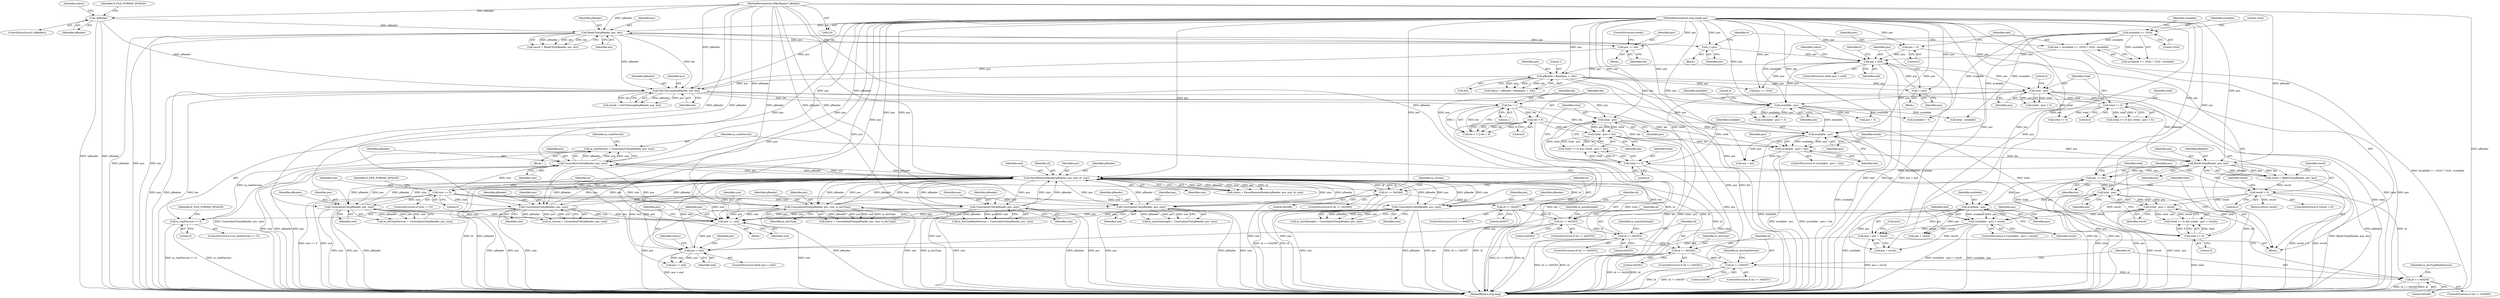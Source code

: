 digraph "0_Android_cc274e2abe8b2a6698a5c47d8aa4bb45f1f9538d_32@API" {
"1000411" [label="(Call,m_readVersion = UnserializeUInt(pReader, pos, size))"];
"1000413" [label="(Call,UnserializeUInt(pReader, pos, size))"];
"1000370" [label="(Call,ParseElementHeader(pReader, pos, end, id, size))"];
"1000395" [label="(Call,UnserializeUInt(pReader, pos, size))"];
"1000125" [label="(MethodParameterIn,IMkvReader* pReader)"];
"1000126" [label="(MethodParameterIn,long long& pos)"];
"1000383" [label="(Call,size == 0)"];
"1000488" [label="(Call,UnserializeUInt(pReader, pos, size))"];
"1000471" [label="(Call,UnserializeString(pReader, pos, size, m_docType))"];
"1000506" [label="(Call,UnserializeUInt(pReader, pos, size))"];
"1000449" [label="(Call,UnserializeUInt(pReader, pos, size))"];
"1000431" [label="(Call,UnserializeUInt(pReader, pos, size))"];
"1000320" [label="(Call,ReadUInt(pReader, pos, len))"];
"1000270" [label="(Call,GetUIntLength(pReader, pos, len))"];
"1000129" [label="(Call,!pReader)"];
"1000245" [label="(Call,ReadUInt(pReader, pos, len))"];
"1000233" [label="(Call,available - pos)"];
"1000156" [label="(Call,available >= 1024)"];
"1000225" [label="(Call,total - pos)"];
"1000221" [label="(Call,total >= 0)"];
"1000168" [label="(Call,pos < end)"];
"1000264" [label="(Call,++pos)"];
"1000190" [label="(Call,++pos)"];
"1000174" [label="(Call,pReader->Read(pos, 1, &b))"];
"1000149" [label="(Call,pos = 0)"];
"1000153" [label="(Call,end = (available >= 1024) ? 1024 : available)"];
"1000260" [label="(Call,pos += len)"];
"1000310" [label="(Call,available - pos)"];
"1000302" [label="(Call,total - pos)"];
"1000298" [label="(Call,total >= 0)"];
"1000309" [label="(Call,(available - pos) < len)"];
"1000291" [label="(Call,len > 8)"];
"1000288" [label="(Call,len < 1)"];
"1000301" [label="(Call,(total - pos) < len)"];
"1000362" [label="(Call,pos < end)"];
"1000516" [label="(Call,pos += size)"];
"1000347" [label="(Call,available - pos)"];
"1000330" [label="(Call,pos += len)"];
"1000339" [label="(Call,total - pos)"];
"1000335" [label="(Call,total >= 0)"];
"1000355" [label="(Call,end = pos + result)"];
"1000346" [label="(Call,(available - pos) < result)"];
"1000325" [label="(Call,result < 0)"];
"1000318" [label="(Call,result = ReadUInt(pReader, pos, len))"];
"1000338" [label="(Call,(total - pos) < result)"];
"1000482" [label="(Call,id == 0x0287)"];
"1000461" [label="(Call,id == 0x0282)"];
"1000443" [label="(Call,id == 0x02F3)"];
"1000425" [label="(Call,id == 0x02F2)"];
"1000407" [label="(Call,id == 0x02F7)"];
"1000389" [label="(Call,id == 0x0286)"];
"1000500" [label="(Call,id == 0x0285)"];
"1000418" [label="(Call,m_readVersion <= 0)"];
"1000365" [label="(Block,)"];
"1000265" [label="(Identifier,pos)"];
"1000326" [label="(Identifier,result)"];
"1000482" [label="(Call,id == 0x0287)"];
"1000382" [label="(ControlStructure,if (size == 0))"];
"1000391" [label="(Literal,0x0286)"];
"1000308" [label="(ControlStructure,if ((available - pos) < len))"];
"1000509" [label="(Identifier,size)"];
"1000243" [label="(Call,result = ReadUInt(pReader, pos, len))"];
"1000235" [label="(Identifier,pos)"];
"1000340" [label="(Identifier,total)"];
"1000469" [label="(Call,status = UnserializeString(pReader, pos, size, m_docType))"];
"1000288" [label="(Call,len < 1)"];
"1000298" [label="(Call,total >= 0)"];
"1000375" [label="(Identifier,size)"];
"1000371" [label="(Identifier,pReader)"];
"1000449" [label="(Call,UnserializeUInt(pReader, pos, size))"];
"1000475" [label="(Identifier,m_docType)"];
"1000127" [label="(Block,)"];
"1000451" [label="(Identifier,pos)"];
"1000506" [label="(Call,UnserializeUInt(pReader, pos, size))"];
"1000293" [label="(Literal,8)"];
"1000362" [label="(Call,pos < end)"];
"1000363" [label="(Identifier,pos)"];
"1000500" [label="(Call,id == 0x0285)"];
"1000191" [label="(Identifier,pos)"];
"1000304" [label="(Identifier,pos)"];
"1000487" [label="(Identifier,m_docTypeVersion)"];
"1000137" [label="(Identifier,status)"];
"1000176" [label="(Literal,1)"];
"1000345" [label="(ControlStructure,if ((available - pos) < result))"];
"1000383" [label="(Call,size == 0)"];
"1000128" [label="(ControlStructure,if (!pReader))"];
"1000505" [label="(Identifier,m_docTypeReadVersion)"];
"1000175" [label="(Identifier,pos)"];
"1000352" [label="(Call,pos + result)"];
"1000158" [label="(Literal,1024)"];
"1000313" [label="(Identifier,len)"];
"1000415" [label="(Identifier,pos)"];
"1000336" [label="(Identifier,total)"];
"1000360" [label="(Call,Init())"];
"1000271" [label="(Identifier,pReader)"];
"1000330" [label="(Call,pos += len)"];
"1000444" [label="(Identifier,id)"];
"1000491" [label="(Identifier,size)"];
"1000154" [label="(Identifier,end)"];
"1000162" [label="(Block,)"];
"1000328" [label="(Return,return result;)"];
"1000309" [label="(Call,(available - pos) < len)"];
"1000517" [label="(Identifier,pos)"];
"1000153" [label="(Call,end = (available >= 1024) ? 1024 : available)"];
"1000290" [label="(Literal,1)"];
"1000433" [label="(Identifier,pos)"];
"1000361" [label="(ControlStructure,while (pos < end))"];
"1000226" [label="(Identifier,total)"];
"1000418" [label="(Call,m_readVersion <= 0)"];
"1000466" [label="(Identifier,m_docType)"];
"1000504" [label="(Call,m_docTypeReadVersion = UnserializeUInt(pReader, pos, size))"];
"1000502" [label="(Literal,0x0285)"];
"1000125" [label="(MethodParameterIn,IMkvReader* pReader)"];
"1000302" [label="(Call,total - pos)"];
"1000461" [label="(Call,id == 0x0282)"];
"1000232" [label="(Call,(available - pos) < 5)"];
"1000297" [label="(Call,(total >= 0) && ((total - pos) < len))"];
"1000356" [label="(Identifier,end)"];
"1000205" [label="(Call,total >= 0)"];
"1000174" [label="(Call,pReader->Read(pos, 1, &b))"];
"1000413" [label="(Call,UnserializeUInt(pReader, pos, size))"];
"1000236" [label="(Literal,5)"];
"1000311" [label="(Identifier,available)"];
"1000319" [label="(Identifier,result)"];
"1000422" [label="(Identifier,E_FILE_FORMAT_INVALID)"];
"1000323" [label="(Identifier,len)"];
"1000173" [label="(Identifier,status)"];
"1000432" [label="(Identifier,pReader)"];
"1000346" [label="(Call,(available - pos) < result)"];
"1000322" [label="(Identifier,pos)"];
"1000483" [label="(Identifier,id)"];
"1000150" [label="(Identifier,pos)"];
"1000434" [label="(Identifier,size)"];
"1000389" [label="(Call,id == 0x0286)"];
"1000370" [label="(Call,ParseElementHeader(pReader, pos, end, id, size))"];
"1000227" [label="(Identifier,pos)"];
"1000450" [label="(Identifier,pReader)"];
"1000216" [label="(Call,available + 5)"];
"1000159" [label="(Literal,1024)"];
"1000349" [label="(Identifier,pos)"];
"1000246" [label="(Identifier,pReader)"];
"1000165" [label="(Identifier,b)"];
"1000238" [label="(Call,pos + 5)"];
"1000224" [label="(Call,(total - pos) < 5)"];
"1000222" [label="(Identifier,total)"];
"1000172" [label="(Call,status = pReader->Read(pos, 1, &b))"];
"1000259" [label="(Block,)"];
"1000353" [label="(Identifier,pos)"];
"1000481" [label="(ControlStructure,if (id == 0x0287))"];
"1000499" [label="(ControlStructure,if (id == 0x0285))"];
"1000234" [label="(Identifier,available)"];
"1000209" [label="(Call,total - available)"];
"1000329" [label="(Identifier,result)"];
"1000357" [label="(Call,pos + result)"];
"1000393" [label="(Call,m_version = UnserializeUInt(pReader, pos, size))"];
"1000169" [label="(Identifier,pos)"];
"1000160" [label="(Identifier,available)"];
"1000521" [label="(Identifier,pos)"];
"1000430" [label="(Identifier,m_maxIdLength)"];
"1000126" [label="(MethodParameterIn,long long& pos)"];
"1000373" [label="(Identifier,end)"];
"1000474" [label="(Identifier,size)"];
"1000132" [label="(Identifier,E_FILE_FORMAT_INVALID)"];
"1000448" [label="(Identifier,m_maxSizeLength)"];
"1000292" [label="(Identifier,len)"];
"1000488" [label="(Call,UnserializeUInt(pReader, pos, size))"];
"1000417" [label="(ControlStructure,if (m_readVersion <= 0))"];
"1000324" [label="(ControlStructure,if (result < 0))"];
"1000268" [label="(Call,result = GetUIntLength(pReader, pos, len))"];
"1000130" [label="(Identifier,pReader)"];
"1000385" [label="(Literal,0)"];
"1000312" [label="(Identifier,pos)"];
"1000463" [label="(Literal,0x0282)"];
"1000443" [label="(Call,id == 0x02F3)"];
"1000507" [label="(Identifier,pReader)"];
"1000395" [label="(Call,UnserializeUInt(pReader, pos, size))"];
"1000368" [label="(Call,status = ParseElementHeader(pReader, pos, end, id, size))"];
"1000355" [label="(Call,end = pos + result)"];
"1000486" [label="(Call,m_docTypeVersion = UnserializeUInt(pReader, pos, size))"];
"1000315" [label="(Call,pos + len)"];
"1000221" [label="(Call,total >= 0)"];
"1000151" [label="(Literal,0)"];
"1000299" [label="(Identifier,total)"];
"1000264" [label="(Call,++pos)"];
"1000332" [label="(Identifier,len)"];
"1000425" [label="(Call,id == 0x02F2)"];
"1000374" [label="(Identifier,id)"];
"1000325" [label="(Call,result < 0)"];
"1000270" [label="(Call,GetUIntLength(pReader, pos, len))"];
"1000426" [label="(Identifier,id)"];
"1000396" [label="(Identifier,pReader)"];
"1000431" [label="(Call,UnserializeUInt(pReader, pos, size))"];
"1000520" [label="(Call,pos != end)"];
"1000407" [label="(Call,id == 0x02F7)"];
"1000387" [label="(Identifier,E_FILE_FORMAT_INVALID)"];
"1000129" [label="(Call,!pReader)"];
"1000516" [label="(Call,pos += size)"];
"1000411" [label="(Call,m_readVersion = UnserializeUInt(pReader, pos, size))"];
"1000190" [label="(Call,++pos)"];
"1000300" [label="(Literal,0)"];
"1000342" [label="(Identifier,result)"];
"1000408" [label="(Identifier,id)"];
"1000320" [label="(Call,ReadUInt(pReader, pos, len))"];
"1000156" [label="(Call,available >= 1024)"];
"1000419" [label="(Identifier,m_readVersion)"];
"1000406" [label="(ControlStructure,if (id == 0x02F7))"];
"1000272" [label="(Identifier,pos)"];
"1000263" [label="(ControlStructure,break;)"];
"1000489" [label="(Identifier,pReader)"];
"1000335" [label="(Call,total >= 0)"];
"1000198" [label="(Call,pos >= 1024)"];
"1000310" [label="(Call,available - pos)"];
"1000348" [label="(Identifier,available)"];
"1000334" [label="(Call,(total >= 0) && ((total - pos) < result))"];
"1000442" [label="(ControlStructure,if (id == 0x02F3))"];
"1000364" [label="(Identifier,end)"];
"1000501" [label="(Identifier,id)"];
"1000177" [label="(Call,&b)"];
"1000233" [label="(Call,available - pos)"];
"1000397" [label="(Identifier,pos)"];
"1000155" [label="(Call,(available >= 1024) ? 1024 : available)"];
"1000171" [label="(Block,)"];
"1000316" [label="(Identifier,pos)"];
"1000462" [label="(Identifier,id)"];
"1000429" [label="(Call,m_maxIdLength = UnserializeUInt(pReader, pos, size))"];
"1000248" [label="(Identifier,len)"];
"1000460" [label="(ControlStructure,if (id == 0x0282))"];
"1000338" [label="(Call,(total - pos) < result)"];
"1000305" [label="(Identifier,len)"];
"1000452" [label="(Identifier,size)"];
"1000327" [label="(Literal,0)"];
"1000420" [label="(Literal,0)"];
"1000471" [label="(Call,UnserializeString(pReader, pos, size, m_docType))"];
"1000247" [label="(Identifier,pos)"];
"1000220" [label="(Call,(total >= 0) && ((total - pos) < 5))"];
"1000394" [label="(Identifier,m_version)"];
"1000410" [label="(Block,)"];
"1000170" [label="(Identifier,end)"];
"1000291" [label="(Call,len > 8)"];
"1000223" [label="(Literal,0)"];
"1000303" [label="(Identifier,total)"];
"1000157" [label="(Identifier,available)"];
"1000347" [label="(Call,available - pos)"];
"1000167" [label="(ControlStructure,while (pos < end))"];
"1000447" [label="(Call,m_maxSizeLength = UnserializeUInt(pReader, pos, size))"];
"1000194" [label="(Identifier,b)"];
"1000225" [label="(Call,total - pos)"];
"1000369" [label="(Identifier,status)"];
"1000527" [label="(MethodReturn,long long)"];
"1000424" [label="(ControlStructure,if (id == 0x02F2))"];
"1000260" [label="(Call,pos += len)"];
"1000427" [label="(Literal,0x02F2)"];
"1000398" [label="(Identifier,size)"];
"1000168" [label="(Call,pos < end)"];
"1000262" [label="(Identifier,len)"];
"1000318" [label="(Call,result = ReadUInt(pReader, pos, len))"];
"1000301" [label="(Call,(total - pos) < len)"];
"1000390" [label="(Identifier,id)"];
"1000388" [label="(ControlStructure,if (id == 0x0286))"];
"1000149" [label="(Call,pos = 0)"];
"1000287" [label="(Call,len < 1 || len > 8)"];
"1000339" [label="(Call,total - pos)"];
"1000350" [label="(Identifier,result)"];
"1000228" [label="(Literal,5)"];
"1000273" [label="(Identifier,len)"];
"1000289" [label="(Identifier,len)"];
"1000472" [label="(Identifier,pReader)"];
"1000372" [label="(Identifier,pos)"];
"1000337" [label="(Literal,0)"];
"1000414" [label="(Identifier,pReader)"];
"1000261" [label="(Identifier,pos)"];
"1000321" [label="(Identifier,pReader)"];
"1000341" [label="(Identifier,pos)"];
"1000245" [label="(Call,ReadUInt(pReader, pos, len))"];
"1000384" [label="(Identifier,size)"];
"1000518" [label="(Identifier,size)"];
"1000445" [label="(Literal,0x02F3)"];
"1000508" [label="(Identifier,pos)"];
"1000331" [label="(Identifier,pos)"];
"1000484" [label="(Literal,0x0287)"];
"1000416" [label="(Identifier,size)"];
"1000412" [label="(Identifier,m_readVersion)"];
"1000473" [label="(Identifier,pos)"];
"1000409" [label="(Literal,0x02F7)"];
"1000490" [label="(Identifier,pos)"];
"1000411" -> "1000410"  [label="AST: "];
"1000411" -> "1000413"  [label="CFG: "];
"1000412" -> "1000411"  [label="AST: "];
"1000413" -> "1000411"  [label="AST: "];
"1000419" -> "1000411"  [label="CFG: "];
"1000411" -> "1000527"  [label="DDG: UnserializeUInt(pReader, pos, size)"];
"1000413" -> "1000411"  [label="DDG: pReader"];
"1000413" -> "1000411"  [label="DDG: pos"];
"1000413" -> "1000411"  [label="DDG: size"];
"1000411" -> "1000418"  [label="DDG: m_readVersion"];
"1000413" -> "1000416"  [label="CFG: "];
"1000414" -> "1000413"  [label="AST: "];
"1000415" -> "1000413"  [label="AST: "];
"1000416" -> "1000413"  [label="AST: "];
"1000413" -> "1000527"  [label="DDG: pReader"];
"1000413" -> "1000527"  [label="DDG: size"];
"1000413" -> "1000527"  [label="DDG: pos"];
"1000413" -> "1000370"  [label="DDG: pReader"];
"1000413" -> "1000370"  [label="DDG: size"];
"1000370" -> "1000413"  [label="DDG: pReader"];
"1000370" -> "1000413"  [label="DDG: pos"];
"1000125" -> "1000413"  [label="DDG: pReader"];
"1000126" -> "1000413"  [label="DDG: pos"];
"1000383" -> "1000413"  [label="DDG: size"];
"1000413" -> "1000516"  [label="DDG: size"];
"1000413" -> "1000516"  [label="DDG: pos"];
"1000370" -> "1000368"  [label="AST: "];
"1000370" -> "1000375"  [label="CFG: "];
"1000371" -> "1000370"  [label="AST: "];
"1000372" -> "1000370"  [label="AST: "];
"1000373" -> "1000370"  [label="AST: "];
"1000374" -> "1000370"  [label="AST: "];
"1000375" -> "1000370"  [label="AST: "];
"1000368" -> "1000370"  [label="CFG: "];
"1000370" -> "1000527"  [label="DDG: size"];
"1000370" -> "1000527"  [label="DDG: end"];
"1000370" -> "1000527"  [label="DDG: pos"];
"1000370" -> "1000527"  [label="DDG: id"];
"1000370" -> "1000527"  [label="DDG: pReader"];
"1000370" -> "1000362"  [label="DDG: end"];
"1000370" -> "1000368"  [label="DDG: end"];
"1000370" -> "1000368"  [label="DDG: pReader"];
"1000370" -> "1000368"  [label="DDG: size"];
"1000370" -> "1000368"  [label="DDG: pos"];
"1000370" -> "1000368"  [label="DDG: id"];
"1000395" -> "1000370"  [label="DDG: pReader"];
"1000395" -> "1000370"  [label="DDG: size"];
"1000488" -> "1000370"  [label="DDG: pReader"];
"1000488" -> "1000370"  [label="DDG: size"];
"1000471" -> "1000370"  [label="DDG: pReader"];
"1000471" -> "1000370"  [label="DDG: size"];
"1000506" -> "1000370"  [label="DDG: pReader"];
"1000506" -> "1000370"  [label="DDG: size"];
"1000449" -> "1000370"  [label="DDG: pReader"];
"1000449" -> "1000370"  [label="DDG: size"];
"1000431" -> "1000370"  [label="DDG: pReader"];
"1000431" -> "1000370"  [label="DDG: size"];
"1000320" -> "1000370"  [label="DDG: pReader"];
"1000125" -> "1000370"  [label="DDG: pReader"];
"1000362" -> "1000370"  [label="DDG: pos"];
"1000362" -> "1000370"  [label="DDG: end"];
"1000126" -> "1000370"  [label="DDG: pos"];
"1000482" -> "1000370"  [label="DDG: id"];
"1000407" -> "1000370"  [label="DDG: id"];
"1000425" -> "1000370"  [label="DDG: id"];
"1000500" -> "1000370"  [label="DDG: id"];
"1000389" -> "1000370"  [label="DDG: id"];
"1000461" -> "1000370"  [label="DDG: id"];
"1000443" -> "1000370"  [label="DDG: id"];
"1000383" -> "1000370"  [label="DDG: size"];
"1000370" -> "1000383"  [label="DDG: size"];
"1000370" -> "1000389"  [label="DDG: id"];
"1000370" -> "1000395"  [label="DDG: pReader"];
"1000370" -> "1000395"  [label="DDG: pos"];
"1000370" -> "1000431"  [label="DDG: pReader"];
"1000370" -> "1000431"  [label="DDG: pos"];
"1000370" -> "1000449"  [label="DDG: pReader"];
"1000370" -> "1000449"  [label="DDG: pos"];
"1000370" -> "1000471"  [label="DDG: pReader"];
"1000370" -> "1000471"  [label="DDG: pos"];
"1000370" -> "1000488"  [label="DDG: pReader"];
"1000370" -> "1000488"  [label="DDG: pos"];
"1000370" -> "1000506"  [label="DDG: pReader"];
"1000370" -> "1000506"  [label="DDG: pos"];
"1000370" -> "1000516"  [label="DDG: pos"];
"1000395" -> "1000393"  [label="AST: "];
"1000395" -> "1000398"  [label="CFG: "];
"1000396" -> "1000395"  [label="AST: "];
"1000397" -> "1000395"  [label="AST: "];
"1000398" -> "1000395"  [label="AST: "];
"1000393" -> "1000395"  [label="CFG: "];
"1000395" -> "1000527"  [label="DDG: pReader"];
"1000395" -> "1000527"  [label="DDG: pos"];
"1000395" -> "1000527"  [label="DDG: size"];
"1000395" -> "1000393"  [label="DDG: pReader"];
"1000395" -> "1000393"  [label="DDG: pos"];
"1000395" -> "1000393"  [label="DDG: size"];
"1000125" -> "1000395"  [label="DDG: pReader"];
"1000126" -> "1000395"  [label="DDG: pos"];
"1000383" -> "1000395"  [label="DDG: size"];
"1000395" -> "1000516"  [label="DDG: size"];
"1000395" -> "1000516"  [label="DDG: pos"];
"1000125" -> "1000124"  [label="AST: "];
"1000125" -> "1000527"  [label="DDG: pReader"];
"1000125" -> "1000129"  [label="DDG: pReader"];
"1000125" -> "1000245"  [label="DDG: pReader"];
"1000125" -> "1000270"  [label="DDG: pReader"];
"1000125" -> "1000320"  [label="DDG: pReader"];
"1000125" -> "1000431"  [label="DDG: pReader"];
"1000125" -> "1000449"  [label="DDG: pReader"];
"1000125" -> "1000471"  [label="DDG: pReader"];
"1000125" -> "1000488"  [label="DDG: pReader"];
"1000125" -> "1000506"  [label="DDG: pReader"];
"1000126" -> "1000124"  [label="AST: "];
"1000126" -> "1000527"  [label="DDG: pos"];
"1000126" -> "1000149"  [label="DDG: pos"];
"1000126" -> "1000168"  [label="DDG: pos"];
"1000126" -> "1000174"  [label="DDG: pos"];
"1000126" -> "1000190"  [label="DDG: pos"];
"1000126" -> "1000198"  [label="DDG: pos"];
"1000126" -> "1000225"  [label="DDG: pos"];
"1000126" -> "1000233"  [label="DDG: pos"];
"1000126" -> "1000238"  [label="DDG: pos"];
"1000126" -> "1000245"  [label="DDG: pos"];
"1000126" -> "1000260"  [label="DDG: pos"];
"1000126" -> "1000264"  [label="DDG: pos"];
"1000126" -> "1000270"  [label="DDG: pos"];
"1000126" -> "1000302"  [label="DDG: pos"];
"1000126" -> "1000310"  [label="DDG: pos"];
"1000126" -> "1000315"  [label="DDG: pos"];
"1000126" -> "1000320"  [label="DDG: pos"];
"1000126" -> "1000330"  [label="DDG: pos"];
"1000126" -> "1000339"  [label="DDG: pos"];
"1000126" -> "1000347"  [label="DDG: pos"];
"1000126" -> "1000352"  [label="DDG: pos"];
"1000126" -> "1000355"  [label="DDG: pos"];
"1000126" -> "1000357"  [label="DDG: pos"];
"1000126" -> "1000362"  [label="DDG: pos"];
"1000126" -> "1000431"  [label="DDG: pos"];
"1000126" -> "1000449"  [label="DDG: pos"];
"1000126" -> "1000471"  [label="DDG: pos"];
"1000126" -> "1000488"  [label="DDG: pos"];
"1000126" -> "1000506"  [label="DDG: pos"];
"1000126" -> "1000516"  [label="DDG: pos"];
"1000126" -> "1000520"  [label="DDG: pos"];
"1000383" -> "1000382"  [label="AST: "];
"1000383" -> "1000385"  [label="CFG: "];
"1000384" -> "1000383"  [label="AST: "];
"1000385" -> "1000383"  [label="AST: "];
"1000387" -> "1000383"  [label="CFG: "];
"1000390" -> "1000383"  [label="CFG: "];
"1000383" -> "1000527"  [label="DDG: size == 0"];
"1000383" -> "1000527"  [label="DDG: size"];
"1000383" -> "1000431"  [label="DDG: size"];
"1000383" -> "1000449"  [label="DDG: size"];
"1000383" -> "1000471"  [label="DDG: size"];
"1000383" -> "1000488"  [label="DDG: size"];
"1000383" -> "1000506"  [label="DDG: size"];
"1000383" -> "1000516"  [label="DDG: size"];
"1000488" -> "1000486"  [label="AST: "];
"1000488" -> "1000491"  [label="CFG: "];
"1000489" -> "1000488"  [label="AST: "];
"1000490" -> "1000488"  [label="AST: "];
"1000491" -> "1000488"  [label="AST: "];
"1000486" -> "1000488"  [label="CFG: "];
"1000488" -> "1000527"  [label="DDG: pReader"];
"1000488" -> "1000527"  [label="DDG: size"];
"1000488" -> "1000527"  [label="DDG: pos"];
"1000488" -> "1000486"  [label="DDG: pReader"];
"1000488" -> "1000486"  [label="DDG: pos"];
"1000488" -> "1000486"  [label="DDG: size"];
"1000488" -> "1000516"  [label="DDG: size"];
"1000488" -> "1000516"  [label="DDG: pos"];
"1000471" -> "1000469"  [label="AST: "];
"1000471" -> "1000475"  [label="CFG: "];
"1000472" -> "1000471"  [label="AST: "];
"1000473" -> "1000471"  [label="AST: "];
"1000474" -> "1000471"  [label="AST: "];
"1000475" -> "1000471"  [label="AST: "];
"1000469" -> "1000471"  [label="CFG: "];
"1000471" -> "1000527"  [label="DDG: pReader"];
"1000471" -> "1000527"  [label="DDG: size"];
"1000471" -> "1000527"  [label="DDG: m_docType"];
"1000471" -> "1000527"  [label="DDG: pos"];
"1000471" -> "1000469"  [label="DDG: pReader"];
"1000471" -> "1000469"  [label="DDG: pos"];
"1000471" -> "1000469"  [label="DDG: size"];
"1000471" -> "1000469"  [label="DDG: m_docType"];
"1000471" -> "1000516"  [label="DDG: size"];
"1000471" -> "1000516"  [label="DDG: pos"];
"1000506" -> "1000504"  [label="AST: "];
"1000506" -> "1000509"  [label="CFG: "];
"1000507" -> "1000506"  [label="AST: "];
"1000508" -> "1000506"  [label="AST: "];
"1000509" -> "1000506"  [label="AST: "];
"1000504" -> "1000506"  [label="CFG: "];
"1000506" -> "1000527"  [label="DDG: size"];
"1000506" -> "1000527"  [label="DDG: pReader"];
"1000506" -> "1000527"  [label="DDG: pos"];
"1000506" -> "1000504"  [label="DDG: pReader"];
"1000506" -> "1000504"  [label="DDG: pos"];
"1000506" -> "1000504"  [label="DDG: size"];
"1000506" -> "1000516"  [label="DDG: size"];
"1000506" -> "1000516"  [label="DDG: pos"];
"1000449" -> "1000447"  [label="AST: "];
"1000449" -> "1000452"  [label="CFG: "];
"1000450" -> "1000449"  [label="AST: "];
"1000451" -> "1000449"  [label="AST: "];
"1000452" -> "1000449"  [label="AST: "];
"1000447" -> "1000449"  [label="CFG: "];
"1000449" -> "1000527"  [label="DDG: pReader"];
"1000449" -> "1000527"  [label="DDG: size"];
"1000449" -> "1000527"  [label="DDG: pos"];
"1000449" -> "1000447"  [label="DDG: pReader"];
"1000449" -> "1000447"  [label="DDG: pos"];
"1000449" -> "1000447"  [label="DDG: size"];
"1000449" -> "1000516"  [label="DDG: size"];
"1000449" -> "1000516"  [label="DDG: pos"];
"1000431" -> "1000429"  [label="AST: "];
"1000431" -> "1000434"  [label="CFG: "];
"1000432" -> "1000431"  [label="AST: "];
"1000433" -> "1000431"  [label="AST: "];
"1000434" -> "1000431"  [label="AST: "];
"1000429" -> "1000431"  [label="CFG: "];
"1000431" -> "1000527"  [label="DDG: size"];
"1000431" -> "1000527"  [label="DDG: pReader"];
"1000431" -> "1000527"  [label="DDG: pos"];
"1000431" -> "1000429"  [label="DDG: pReader"];
"1000431" -> "1000429"  [label="DDG: pos"];
"1000431" -> "1000429"  [label="DDG: size"];
"1000431" -> "1000516"  [label="DDG: size"];
"1000431" -> "1000516"  [label="DDG: pos"];
"1000320" -> "1000318"  [label="AST: "];
"1000320" -> "1000323"  [label="CFG: "];
"1000321" -> "1000320"  [label="AST: "];
"1000322" -> "1000320"  [label="AST: "];
"1000323" -> "1000320"  [label="AST: "];
"1000318" -> "1000320"  [label="CFG: "];
"1000320" -> "1000527"  [label="DDG: pos"];
"1000320" -> "1000527"  [label="DDG: len"];
"1000320" -> "1000527"  [label="DDG: pReader"];
"1000320" -> "1000318"  [label="DDG: pReader"];
"1000320" -> "1000318"  [label="DDG: pos"];
"1000320" -> "1000318"  [label="DDG: len"];
"1000270" -> "1000320"  [label="DDG: pReader"];
"1000310" -> "1000320"  [label="DDG: pos"];
"1000309" -> "1000320"  [label="DDG: len"];
"1000320" -> "1000330"  [label="DDG: len"];
"1000320" -> "1000330"  [label="DDG: pos"];
"1000270" -> "1000268"  [label="AST: "];
"1000270" -> "1000273"  [label="CFG: "];
"1000271" -> "1000270"  [label="AST: "];
"1000272" -> "1000270"  [label="AST: "];
"1000273" -> "1000270"  [label="AST: "];
"1000268" -> "1000270"  [label="CFG: "];
"1000270" -> "1000527"  [label="DDG: len"];
"1000270" -> "1000527"  [label="DDG: pos"];
"1000270" -> "1000527"  [label="DDG: pReader"];
"1000270" -> "1000268"  [label="DDG: pReader"];
"1000270" -> "1000268"  [label="DDG: pos"];
"1000270" -> "1000268"  [label="DDG: len"];
"1000129" -> "1000270"  [label="DDG: pReader"];
"1000245" -> "1000270"  [label="DDG: pReader"];
"1000245" -> "1000270"  [label="DDG: len"];
"1000260" -> "1000270"  [label="DDG: pos"];
"1000174" -> "1000270"  [label="DDG: pos"];
"1000270" -> "1000288"  [label="DDG: len"];
"1000270" -> "1000302"  [label="DDG: pos"];
"1000270" -> "1000310"  [label="DDG: pos"];
"1000129" -> "1000128"  [label="AST: "];
"1000129" -> "1000130"  [label="CFG: "];
"1000130" -> "1000129"  [label="AST: "];
"1000132" -> "1000129"  [label="CFG: "];
"1000137" -> "1000129"  [label="CFG: "];
"1000129" -> "1000527"  [label="DDG: pReader"];
"1000129" -> "1000527"  [label="DDG: !pReader"];
"1000129" -> "1000245"  [label="DDG: pReader"];
"1000245" -> "1000243"  [label="AST: "];
"1000245" -> "1000248"  [label="CFG: "];
"1000246" -> "1000245"  [label="AST: "];
"1000247" -> "1000245"  [label="AST: "];
"1000248" -> "1000245"  [label="AST: "];
"1000243" -> "1000245"  [label="CFG: "];
"1000245" -> "1000527"  [label="DDG: len"];
"1000245" -> "1000527"  [label="DDG: pReader"];
"1000245" -> "1000527"  [label="DDG: pos"];
"1000245" -> "1000243"  [label="DDG: pReader"];
"1000245" -> "1000243"  [label="DDG: pos"];
"1000245" -> "1000243"  [label="DDG: len"];
"1000233" -> "1000245"  [label="DDG: pos"];
"1000245" -> "1000260"  [label="DDG: len"];
"1000245" -> "1000260"  [label="DDG: pos"];
"1000245" -> "1000264"  [label="DDG: pos"];
"1000233" -> "1000232"  [label="AST: "];
"1000233" -> "1000235"  [label="CFG: "];
"1000234" -> "1000233"  [label="AST: "];
"1000235" -> "1000233"  [label="AST: "];
"1000236" -> "1000233"  [label="CFG: "];
"1000233" -> "1000527"  [label="DDG: available"];
"1000233" -> "1000209"  [label="DDG: available"];
"1000233" -> "1000216"  [label="DDG: available"];
"1000233" -> "1000232"  [label="DDG: available"];
"1000233" -> "1000232"  [label="DDG: pos"];
"1000156" -> "1000233"  [label="DDG: available"];
"1000225" -> "1000233"  [label="DDG: pos"];
"1000168" -> "1000233"  [label="DDG: pos"];
"1000174" -> "1000233"  [label="DDG: pos"];
"1000233" -> "1000238"  [label="DDG: pos"];
"1000233" -> "1000310"  [label="DDG: available"];
"1000156" -> "1000155"  [label="AST: "];
"1000156" -> "1000158"  [label="CFG: "];
"1000157" -> "1000156"  [label="AST: "];
"1000158" -> "1000156"  [label="AST: "];
"1000159" -> "1000156"  [label="CFG: "];
"1000160" -> "1000156"  [label="CFG: "];
"1000156" -> "1000153"  [label="DDG: available"];
"1000156" -> "1000155"  [label="DDG: available"];
"1000156" -> "1000209"  [label="DDG: available"];
"1000156" -> "1000216"  [label="DDG: available"];
"1000156" -> "1000310"  [label="DDG: available"];
"1000225" -> "1000224"  [label="AST: "];
"1000225" -> "1000227"  [label="CFG: "];
"1000226" -> "1000225"  [label="AST: "];
"1000227" -> "1000225"  [label="AST: "];
"1000228" -> "1000225"  [label="CFG: "];
"1000225" -> "1000527"  [label="DDG: pos"];
"1000225" -> "1000527"  [label="DDG: total"];
"1000225" -> "1000205"  [label="DDG: total"];
"1000225" -> "1000221"  [label="DDG: total"];
"1000225" -> "1000224"  [label="DDG: total"];
"1000225" -> "1000224"  [label="DDG: pos"];
"1000221" -> "1000225"  [label="DDG: total"];
"1000168" -> "1000225"  [label="DDG: pos"];
"1000174" -> "1000225"  [label="DDG: pos"];
"1000225" -> "1000298"  [label="DDG: total"];
"1000221" -> "1000220"  [label="AST: "];
"1000221" -> "1000223"  [label="CFG: "];
"1000222" -> "1000221"  [label="AST: "];
"1000223" -> "1000221"  [label="AST: "];
"1000226" -> "1000221"  [label="CFG: "];
"1000220" -> "1000221"  [label="CFG: "];
"1000221" -> "1000527"  [label="DDG: total"];
"1000221" -> "1000205"  [label="DDG: total"];
"1000221" -> "1000220"  [label="DDG: total"];
"1000221" -> "1000220"  [label="DDG: 0"];
"1000221" -> "1000298"  [label="DDG: total"];
"1000168" -> "1000167"  [label="AST: "];
"1000168" -> "1000170"  [label="CFG: "];
"1000169" -> "1000168"  [label="AST: "];
"1000170" -> "1000168"  [label="AST: "];
"1000173" -> "1000168"  [label="CFG: "];
"1000194" -> "1000168"  [label="CFG: "];
"1000168" -> "1000527"  [label="DDG: pos < end"];
"1000168" -> "1000527"  [label="DDG: pos"];
"1000168" -> "1000527"  [label="DDG: end"];
"1000264" -> "1000168"  [label="DDG: pos"];
"1000190" -> "1000168"  [label="DDG: pos"];
"1000149" -> "1000168"  [label="DDG: pos"];
"1000153" -> "1000168"  [label="DDG: end"];
"1000168" -> "1000174"  [label="DDG: pos"];
"1000168" -> "1000198"  [label="DDG: pos"];
"1000264" -> "1000162"  [label="AST: "];
"1000264" -> "1000265"  [label="CFG: "];
"1000265" -> "1000264"  [label="AST: "];
"1000165" -> "1000264"  [label="CFG: "];
"1000190" -> "1000171"  [label="AST: "];
"1000190" -> "1000191"  [label="CFG: "];
"1000191" -> "1000190"  [label="AST: "];
"1000169" -> "1000190"  [label="CFG: "];
"1000174" -> "1000190"  [label="DDG: pos"];
"1000174" -> "1000172"  [label="AST: "];
"1000174" -> "1000177"  [label="CFG: "];
"1000175" -> "1000174"  [label="AST: "];
"1000176" -> "1000174"  [label="AST: "];
"1000177" -> "1000174"  [label="AST: "];
"1000172" -> "1000174"  [label="CFG: "];
"1000174" -> "1000527"  [label="DDG: &b"];
"1000174" -> "1000527"  [label="DDG: pos"];
"1000174" -> "1000172"  [label="DDG: pos"];
"1000174" -> "1000172"  [label="DDG: 1"];
"1000174" -> "1000172"  [label="DDG: &b"];
"1000174" -> "1000198"  [label="DDG: pos"];
"1000149" -> "1000127"  [label="AST: "];
"1000149" -> "1000151"  [label="CFG: "];
"1000150" -> "1000149"  [label="AST: "];
"1000151" -> "1000149"  [label="AST: "];
"1000154" -> "1000149"  [label="CFG: "];
"1000153" -> "1000127"  [label="AST: "];
"1000153" -> "1000155"  [label="CFG: "];
"1000154" -> "1000153"  [label="AST: "];
"1000155" -> "1000153"  [label="AST: "];
"1000165" -> "1000153"  [label="CFG: "];
"1000153" -> "1000527"  [label="DDG: (available >= 1024) ? 1024 : available"];
"1000260" -> "1000259"  [label="AST: "];
"1000260" -> "1000262"  [label="CFG: "];
"1000261" -> "1000260"  [label="AST: "];
"1000262" -> "1000260"  [label="AST: "];
"1000263" -> "1000260"  [label="CFG: "];
"1000310" -> "1000309"  [label="AST: "];
"1000310" -> "1000312"  [label="CFG: "];
"1000311" -> "1000310"  [label="AST: "];
"1000312" -> "1000310"  [label="AST: "];
"1000313" -> "1000310"  [label="CFG: "];
"1000310" -> "1000527"  [label="DDG: available"];
"1000310" -> "1000309"  [label="DDG: available"];
"1000310" -> "1000309"  [label="DDG: pos"];
"1000302" -> "1000310"  [label="DDG: pos"];
"1000310" -> "1000315"  [label="DDG: pos"];
"1000310" -> "1000347"  [label="DDG: available"];
"1000302" -> "1000301"  [label="AST: "];
"1000302" -> "1000304"  [label="CFG: "];
"1000303" -> "1000302"  [label="AST: "];
"1000304" -> "1000302"  [label="AST: "];
"1000305" -> "1000302"  [label="CFG: "];
"1000302" -> "1000527"  [label="DDG: pos"];
"1000302" -> "1000527"  [label="DDG: total"];
"1000302" -> "1000301"  [label="DDG: total"];
"1000302" -> "1000301"  [label="DDG: pos"];
"1000298" -> "1000302"  [label="DDG: total"];
"1000302" -> "1000335"  [label="DDG: total"];
"1000298" -> "1000297"  [label="AST: "];
"1000298" -> "1000300"  [label="CFG: "];
"1000299" -> "1000298"  [label="AST: "];
"1000300" -> "1000298"  [label="AST: "];
"1000303" -> "1000298"  [label="CFG: "];
"1000297" -> "1000298"  [label="CFG: "];
"1000298" -> "1000527"  [label="DDG: total"];
"1000298" -> "1000297"  [label="DDG: total"];
"1000298" -> "1000297"  [label="DDG: 0"];
"1000298" -> "1000335"  [label="DDG: total"];
"1000309" -> "1000308"  [label="AST: "];
"1000309" -> "1000313"  [label="CFG: "];
"1000313" -> "1000309"  [label="AST: "];
"1000316" -> "1000309"  [label="CFG: "];
"1000319" -> "1000309"  [label="CFG: "];
"1000309" -> "1000527"  [label="DDG: available - pos"];
"1000309" -> "1000527"  [label="DDG: (available - pos) < len"];
"1000291" -> "1000309"  [label="DDG: len"];
"1000301" -> "1000309"  [label="DDG: len"];
"1000288" -> "1000309"  [label="DDG: len"];
"1000309" -> "1000315"  [label="DDG: len"];
"1000291" -> "1000287"  [label="AST: "];
"1000291" -> "1000293"  [label="CFG: "];
"1000292" -> "1000291"  [label="AST: "];
"1000293" -> "1000291"  [label="AST: "];
"1000287" -> "1000291"  [label="CFG: "];
"1000291" -> "1000527"  [label="DDG: len"];
"1000291" -> "1000287"  [label="DDG: len"];
"1000291" -> "1000287"  [label="DDG: 8"];
"1000288" -> "1000291"  [label="DDG: len"];
"1000291" -> "1000301"  [label="DDG: len"];
"1000288" -> "1000287"  [label="AST: "];
"1000288" -> "1000290"  [label="CFG: "];
"1000289" -> "1000288"  [label="AST: "];
"1000290" -> "1000288"  [label="AST: "];
"1000292" -> "1000288"  [label="CFG: "];
"1000287" -> "1000288"  [label="CFG: "];
"1000288" -> "1000527"  [label="DDG: len"];
"1000288" -> "1000287"  [label="DDG: len"];
"1000288" -> "1000287"  [label="DDG: 1"];
"1000288" -> "1000301"  [label="DDG: len"];
"1000301" -> "1000297"  [label="AST: "];
"1000301" -> "1000305"  [label="CFG: "];
"1000305" -> "1000301"  [label="AST: "];
"1000297" -> "1000301"  [label="CFG: "];
"1000301" -> "1000527"  [label="DDG: len"];
"1000301" -> "1000527"  [label="DDG: total - pos"];
"1000301" -> "1000297"  [label="DDG: total - pos"];
"1000301" -> "1000297"  [label="DDG: len"];
"1000362" -> "1000361"  [label="AST: "];
"1000362" -> "1000364"  [label="CFG: "];
"1000363" -> "1000362"  [label="AST: "];
"1000364" -> "1000362"  [label="AST: "];
"1000369" -> "1000362"  [label="CFG: "];
"1000521" -> "1000362"  [label="CFG: "];
"1000362" -> "1000527"  [label="DDG: pos < end"];
"1000516" -> "1000362"  [label="DDG: pos"];
"1000347" -> "1000362"  [label="DDG: pos"];
"1000355" -> "1000362"  [label="DDG: end"];
"1000362" -> "1000520"  [label="DDG: pos"];
"1000362" -> "1000520"  [label="DDG: end"];
"1000516" -> "1000365"  [label="AST: "];
"1000516" -> "1000518"  [label="CFG: "];
"1000517" -> "1000516"  [label="AST: "];
"1000518" -> "1000516"  [label="AST: "];
"1000363" -> "1000516"  [label="CFG: "];
"1000516" -> "1000527"  [label="DDG: size"];
"1000347" -> "1000346"  [label="AST: "];
"1000347" -> "1000349"  [label="CFG: "];
"1000348" -> "1000347"  [label="AST: "];
"1000349" -> "1000347"  [label="AST: "];
"1000350" -> "1000347"  [label="CFG: "];
"1000347" -> "1000527"  [label="DDG: available"];
"1000347" -> "1000346"  [label="DDG: available"];
"1000347" -> "1000346"  [label="DDG: pos"];
"1000330" -> "1000347"  [label="DDG: pos"];
"1000339" -> "1000347"  [label="DDG: pos"];
"1000347" -> "1000352"  [label="DDG: pos"];
"1000347" -> "1000355"  [label="DDG: pos"];
"1000347" -> "1000357"  [label="DDG: pos"];
"1000330" -> "1000127"  [label="AST: "];
"1000330" -> "1000332"  [label="CFG: "];
"1000331" -> "1000330"  [label="AST: "];
"1000332" -> "1000330"  [label="AST: "];
"1000336" -> "1000330"  [label="CFG: "];
"1000330" -> "1000527"  [label="DDG: pos"];
"1000330" -> "1000527"  [label="DDG: len"];
"1000330" -> "1000339"  [label="DDG: pos"];
"1000339" -> "1000338"  [label="AST: "];
"1000339" -> "1000341"  [label="CFG: "];
"1000340" -> "1000339"  [label="AST: "];
"1000341" -> "1000339"  [label="AST: "];
"1000342" -> "1000339"  [label="CFG: "];
"1000339" -> "1000527"  [label="DDG: total"];
"1000339" -> "1000527"  [label="DDG: pos"];
"1000339" -> "1000338"  [label="DDG: total"];
"1000339" -> "1000338"  [label="DDG: pos"];
"1000335" -> "1000339"  [label="DDG: total"];
"1000335" -> "1000334"  [label="AST: "];
"1000335" -> "1000337"  [label="CFG: "];
"1000336" -> "1000335"  [label="AST: "];
"1000337" -> "1000335"  [label="AST: "];
"1000340" -> "1000335"  [label="CFG: "];
"1000334" -> "1000335"  [label="CFG: "];
"1000335" -> "1000527"  [label="DDG: total"];
"1000335" -> "1000334"  [label="DDG: total"];
"1000335" -> "1000334"  [label="DDG: 0"];
"1000355" -> "1000127"  [label="AST: "];
"1000355" -> "1000357"  [label="CFG: "];
"1000356" -> "1000355"  [label="AST: "];
"1000357" -> "1000355"  [label="AST: "];
"1000360" -> "1000355"  [label="CFG: "];
"1000355" -> "1000527"  [label="DDG: pos + result"];
"1000346" -> "1000355"  [label="DDG: result"];
"1000346" -> "1000345"  [label="AST: "];
"1000346" -> "1000350"  [label="CFG: "];
"1000350" -> "1000346"  [label="AST: "];
"1000353" -> "1000346"  [label="CFG: "];
"1000356" -> "1000346"  [label="CFG: "];
"1000346" -> "1000527"  [label="DDG: available - pos"];
"1000346" -> "1000527"  [label="DDG: (available - pos) < result"];
"1000325" -> "1000346"  [label="DDG: result"];
"1000338" -> "1000346"  [label="DDG: result"];
"1000346" -> "1000352"  [label="DDG: result"];
"1000346" -> "1000357"  [label="DDG: result"];
"1000325" -> "1000324"  [label="AST: "];
"1000325" -> "1000327"  [label="CFG: "];
"1000326" -> "1000325"  [label="AST: "];
"1000327" -> "1000325"  [label="AST: "];
"1000329" -> "1000325"  [label="CFG: "];
"1000331" -> "1000325"  [label="CFG: "];
"1000325" -> "1000527"  [label="DDG: result"];
"1000325" -> "1000527"  [label="DDG: result < 0"];
"1000318" -> "1000325"  [label="DDG: result"];
"1000325" -> "1000328"  [label="DDG: result"];
"1000325" -> "1000338"  [label="DDG: result"];
"1000318" -> "1000127"  [label="AST: "];
"1000319" -> "1000318"  [label="AST: "];
"1000326" -> "1000318"  [label="CFG: "];
"1000318" -> "1000527"  [label="DDG: ReadUInt(pReader, pos, len)"];
"1000338" -> "1000334"  [label="AST: "];
"1000338" -> "1000342"  [label="CFG: "];
"1000342" -> "1000338"  [label="AST: "];
"1000334" -> "1000338"  [label="CFG: "];
"1000338" -> "1000527"  [label="DDG: total - pos"];
"1000338" -> "1000527"  [label="DDG: result"];
"1000338" -> "1000334"  [label="DDG: total - pos"];
"1000338" -> "1000334"  [label="DDG: result"];
"1000482" -> "1000481"  [label="AST: "];
"1000482" -> "1000484"  [label="CFG: "];
"1000483" -> "1000482"  [label="AST: "];
"1000484" -> "1000482"  [label="AST: "];
"1000487" -> "1000482"  [label="CFG: "];
"1000501" -> "1000482"  [label="CFG: "];
"1000482" -> "1000527"  [label="DDG: id"];
"1000482" -> "1000527"  [label="DDG: id == 0x0287"];
"1000461" -> "1000482"  [label="DDG: id"];
"1000482" -> "1000500"  [label="DDG: id"];
"1000461" -> "1000460"  [label="AST: "];
"1000461" -> "1000463"  [label="CFG: "];
"1000462" -> "1000461"  [label="AST: "];
"1000463" -> "1000461"  [label="AST: "];
"1000466" -> "1000461"  [label="CFG: "];
"1000483" -> "1000461"  [label="CFG: "];
"1000461" -> "1000527"  [label="DDG: id == 0x0282"];
"1000461" -> "1000527"  [label="DDG: id"];
"1000443" -> "1000461"  [label="DDG: id"];
"1000443" -> "1000442"  [label="AST: "];
"1000443" -> "1000445"  [label="CFG: "];
"1000444" -> "1000443"  [label="AST: "];
"1000445" -> "1000443"  [label="AST: "];
"1000448" -> "1000443"  [label="CFG: "];
"1000462" -> "1000443"  [label="CFG: "];
"1000443" -> "1000527"  [label="DDG: id == 0x02F3"];
"1000443" -> "1000527"  [label="DDG: id"];
"1000425" -> "1000443"  [label="DDG: id"];
"1000425" -> "1000424"  [label="AST: "];
"1000425" -> "1000427"  [label="CFG: "];
"1000426" -> "1000425"  [label="AST: "];
"1000427" -> "1000425"  [label="AST: "];
"1000430" -> "1000425"  [label="CFG: "];
"1000444" -> "1000425"  [label="CFG: "];
"1000425" -> "1000527"  [label="DDG: id"];
"1000425" -> "1000527"  [label="DDG: id == 0x02F2"];
"1000407" -> "1000425"  [label="DDG: id"];
"1000407" -> "1000406"  [label="AST: "];
"1000407" -> "1000409"  [label="CFG: "];
"1000408" -> "1000407"  [label="AST: "];
"1000409" -> "1000407"  [label="AST: "];
"1000412" -> "1000407"  [label="CFG: "];
"1000426" -> "1000407"  [label="CFG: "];
"1000407" -> "1000527"  [label="DDG: id == 0x02F7"];
"1000407" -> "1000527"  [label="DDG: id"];
"1000389" -> "1000407"  [label="DDG: id"];
"1000389" -> "1000388"  [label="AST: "];
"1000389" -> "1000391"  [label="CFG: "];
"1000390" -> "1000389"  [label="AST: "];
"1000391" -> "1000389"  [label="AST: "];
"1000394" -> "1000389"  [label="CFG: "];
"1000408" -> "1000389"  [label="CFG: "];
"1000389" -> "1000527"  [label="DDG: id == 0x0286"];
"1000389" -> "1000527"  [label="DDG: id"];
"1000500" -> "1000499"  [label="AST: "];
"1000500" -> "1000502"  [label="CFG: "];
"1000501" -> "1000500"  [label="AST: "];
"1000502" -> "1000500"  [label="AST: "];
"1000505" -> "1000500"  [label="CFG: "];
"1000517" -> "1000500"  [label="CFG: "];
"1000500" -> "1000527"  [label="DDG: id == 0x0285"];
"1000500" -> "1000527"  [label="DDG: id"];
"1000418" -> "1000417"  [label="AST: "];
"1000418" -> "1000420"  [label="CFG: "];
"1000419" -> "1000418"  [label="AST: "];
"1000420" -> "1000418"  [label="AST: "];
"1000422" -> "1000418"  [label="CFG: "];
"1000517" -> "1000418"  [label="CFG: "];
"1000418" -> "1000527"  [label="DDG: m_readVersion <= 0"];
"1000418" -> "1000527"  [label="DDG: m_readVersion"];
}
